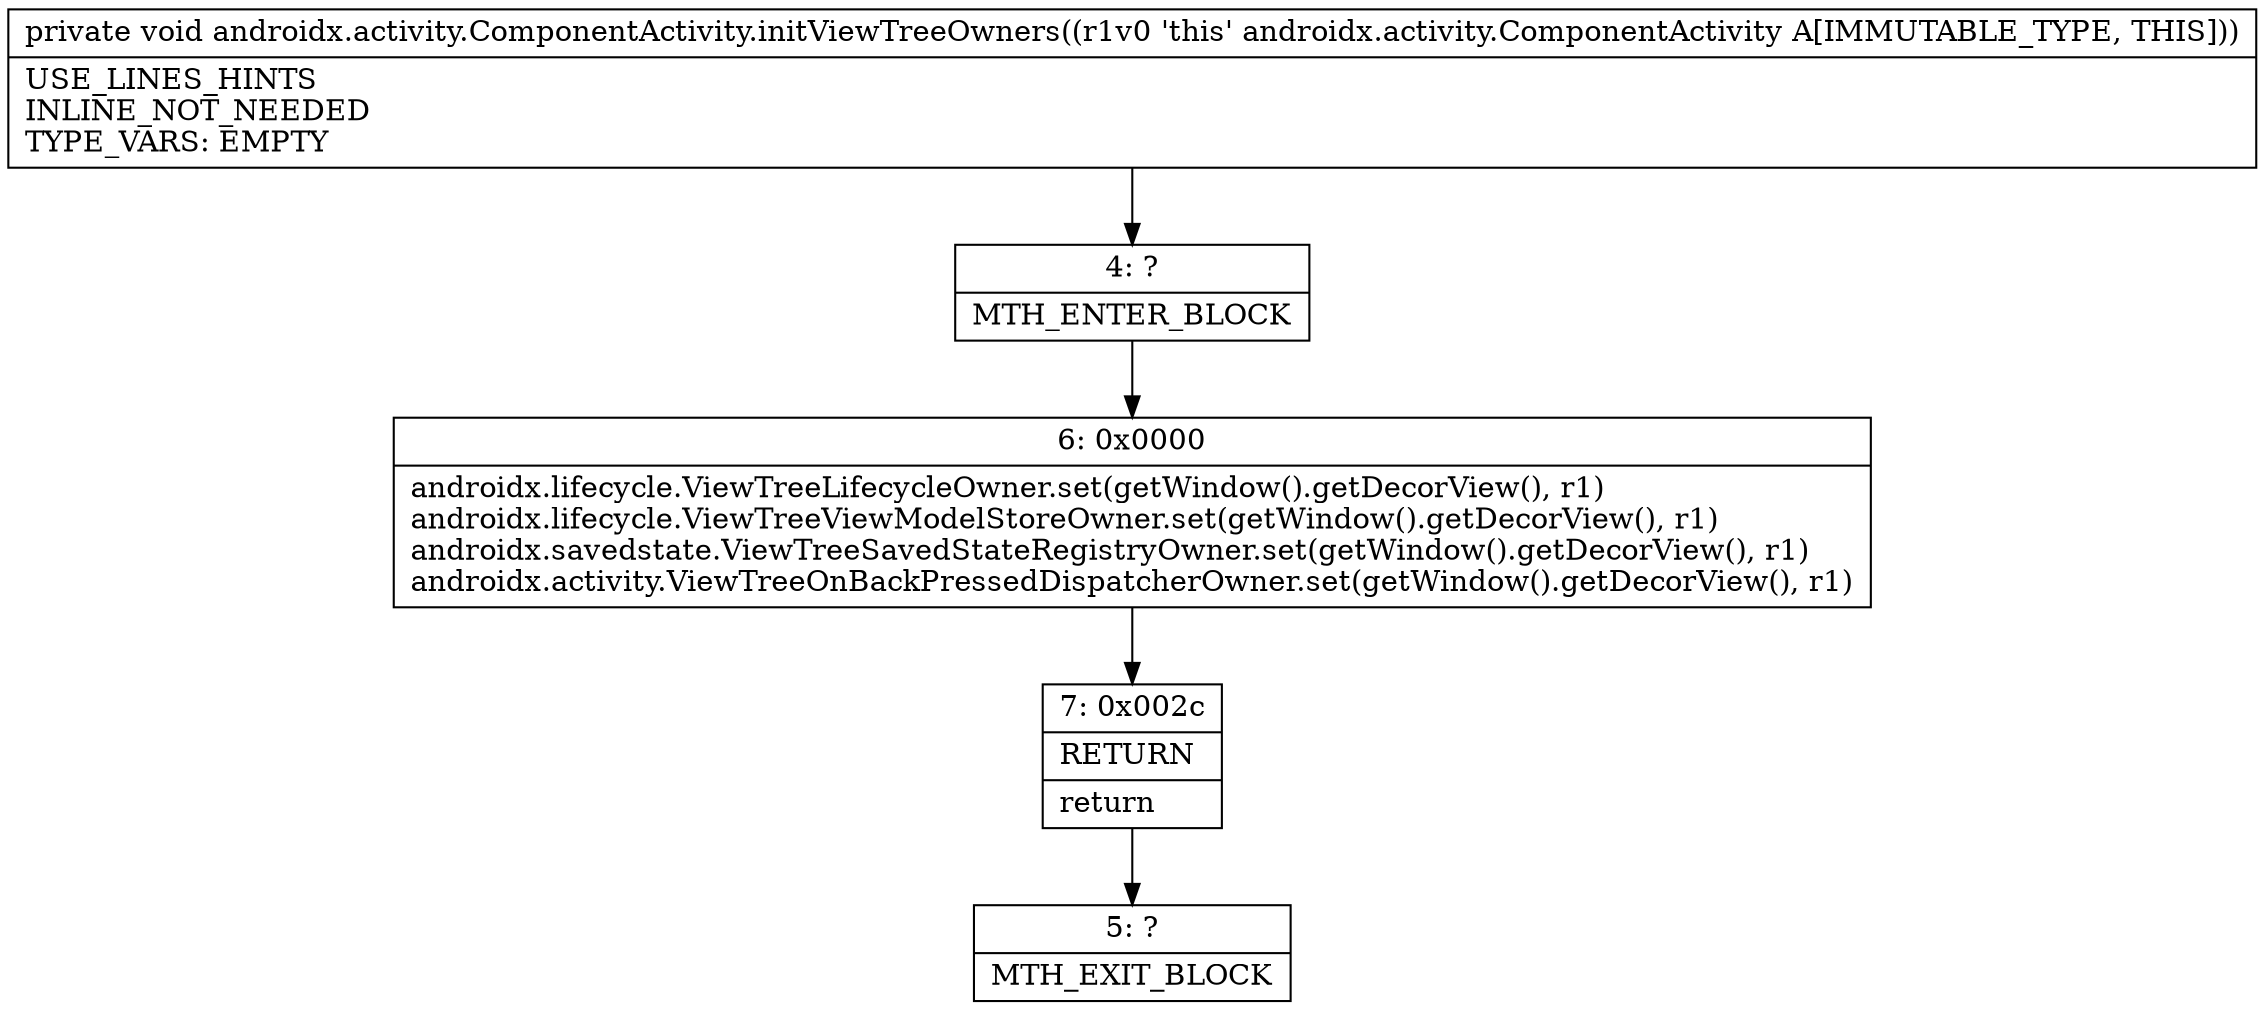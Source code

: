 digraph "CFG forandroidx.activity.ComponentActivity.initViewTreeOwners()V" {
Node_4 [shape=record,label="{4\:\ ?|MTH_ENTER_BLOCK\l}"];
Node_6 [shape=record,label="{6\:\ 0x0000|androidx.lifecycle.ViewTreeLifecycleOwner.set(getWindow().getDecorView(), r1)\landroidx.lifecycle.ViewTreeViewModelStoreOwner.set(getWindow().getDecorView(), r1)\landroidx.savedstate.ViewTreeSavedStateRegistryOwner.set(getWindow().getDecorView(), r1)\landroidx.activity.ViewTreeOnBackPressedDispatcherOwner.set(getWindow().getDecorView(), r1)\l}"];
Node_7 [shape=record,label="{7\:\ 0x002c|RETURN\l|return\l}"];
Node_5 [shape=record,label="{5\:\ ?|MTH_EXIT_BLOCK\l}"];
MethodNode[shape=record,label="{private void androidx.activity.ComponentActivity.initViewTreeOwners((r1v0 'this' androidx.activity.ComponentActivity A[IMMUTABLE_TYPE, THIS]))  | USE_LINES_HINTS\lINLINE_NOT_NEEDED\lTYPE_VARS: EMPTY\l}"];
MethodNode -> Node_4;Node_4 -> Node_6;
Node_6 -> Node_7;
Node_7 -> Node_5;
}

